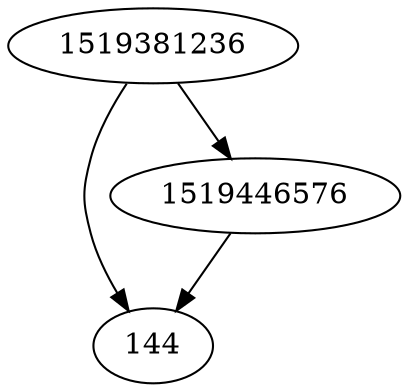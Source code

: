 strict digraph  {
144;
1519446576;
1519381236;
1519446576 -> 144;
1519381236 -> 144;
1519381236 -> 1519446576;
}
